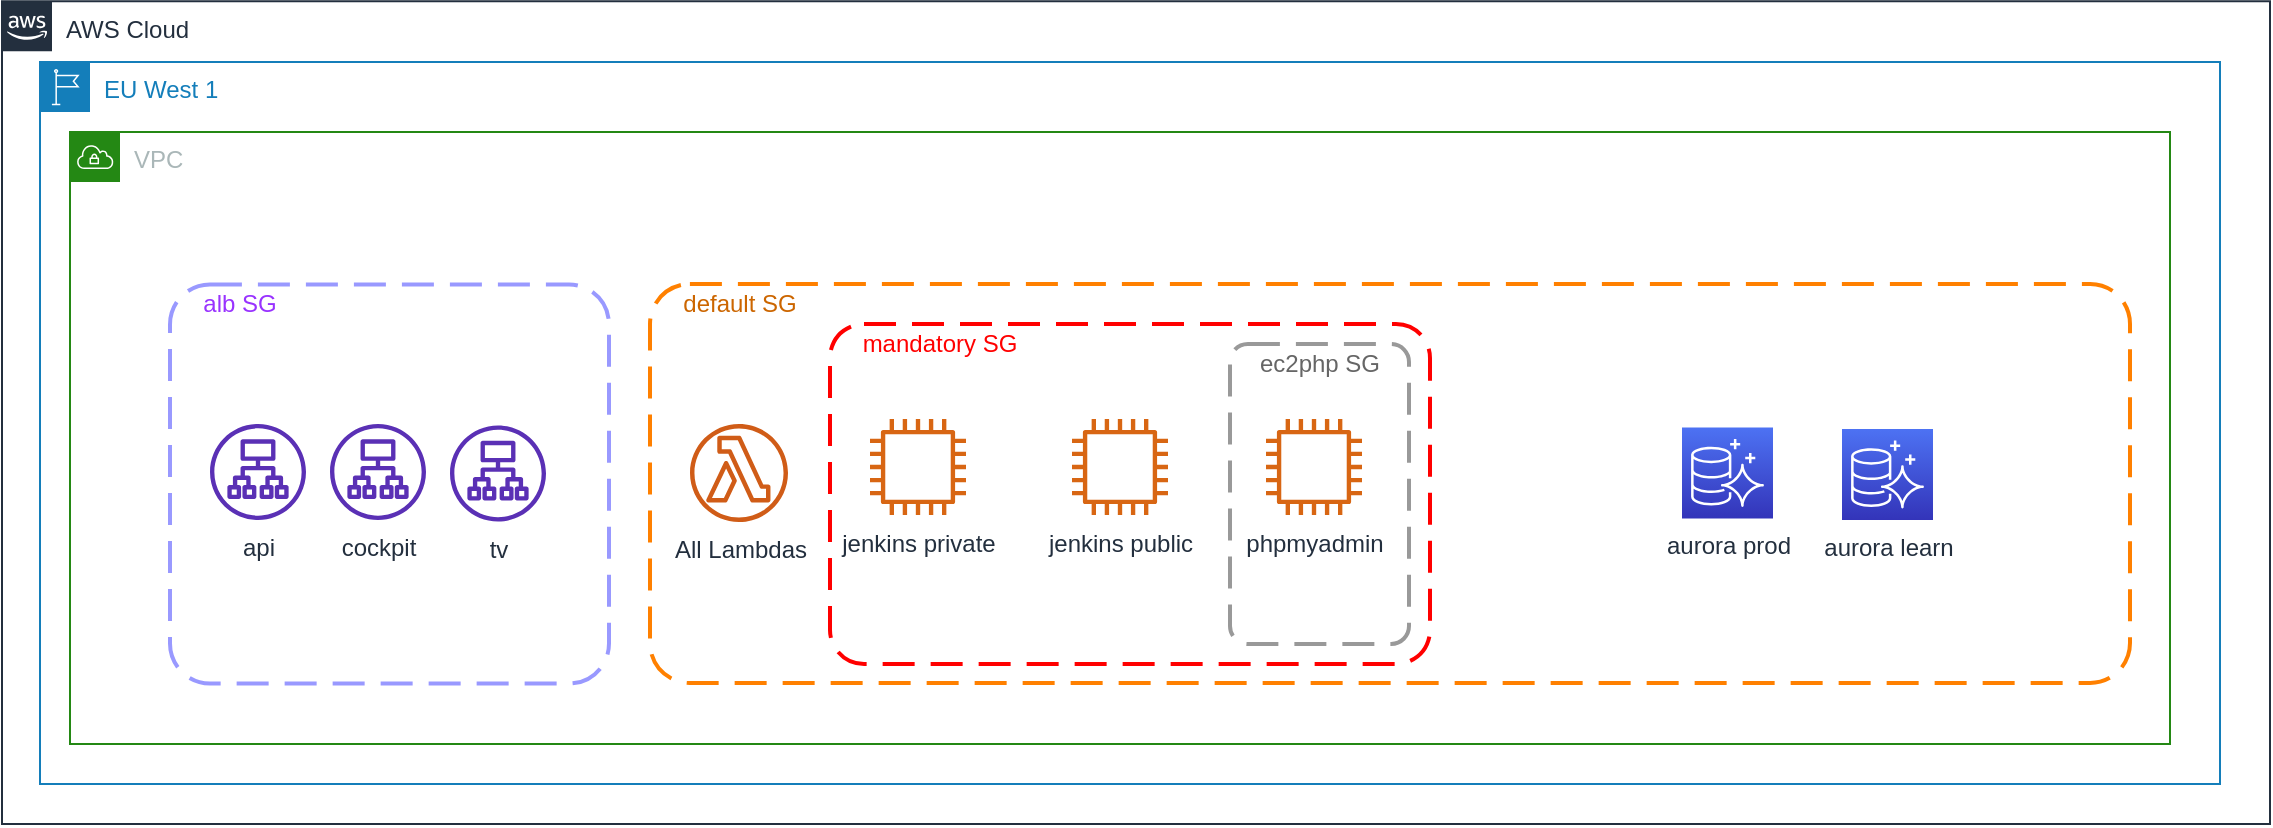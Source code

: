 <mxfile version="13.1.14" type="github">
  <diagram id="aEFkVMET5PTwxxfBcR2b" name="Page-1">
    <mxGraphModel dx="1422" dy="713" grid="1" gridSize="10" guides="1" tooltips="1" connect="1" arrows="1" fold="1" page="1" pageScale="1" pageWidth="1169" pageHeight="827" math="0" shadow="0">
      <root>
        <mxCell id="0" />
        <mxCell id="1" style="locked=1;" parent="0" />
        <mxCell id="e89nOs0fuoiVnZO3WAzN-1" value="VPC" style="points=[[0,0],[0.25,0],[0.5,0],[0.75,0],[1,0],[1,0.25],[1,0.5],[1,0.75],[1,1],[0.75,1],[0.5,1],[0.25,1],[0,1],[0,0.75],[0,0.5],[0,0.25]];outlineConnect=0;gradientColor=none;html=1;whiteSpace=wrap;fontSize=12;fontStyle=0;shape=mxgraph.aws4.group;grIcon=mxgraph.aws4.group_vpc;strokeColor=#248814;fillColor=none;verticalAlign=top;align=left;spacingLeft=30;fontColor=#AAB7B8;dashed=0;" parent="1" vertex="1">
          <mxGeometry x="40" y="84" width="1050" height="306" as="geometry" />
        </mxCell>
        <mxCell id="e89nOs0fuoiVnZO3WAzN-3" value="EU West 1" style="points=[[0,0],[0.25,0],[0.5,0],[0.75,0],[1,0],[1,0.25],[1,0.5],[1,0.75],[1,1],[0.75,1],[0.5,1],[0.25,1],[0,1],[0,0.75],[0,0.5],[0,0.25]];outlineConnect=0;gradientColor=none;html=1;whiteSpace=wrap;fontSize=12;fontStyle=0;shape=mxgraph.aws4.group;grIcon=mxgraph.aws4.group_region;strokeColor=#147EBA;fillColor=none;verticalAlign=top;align=left;spacingLeft=30;fontColor=#147EBA;dashed=0;" parent="1" vertex="1">
          <mxGeometry x="25" y="49" width="1090" height="361" as="geometry" />
        </mxCell>
        <mxCell id="e89nOs0fuoiVnZO3WAzN-2" value="AWS Cloud" style="points=[[0,0],[0.25,0],[0.5,0],[0.75,0],[1,0],[1,0.25],[1,0.5],[1,0.75],[1,1],[0.75,1],[0.5,1],[0.25,1],[0,1],[0,0.75],[0,0.5],[0,0.25]];outlineConnect=0;gradientColor=none;html=1;whiteSpace=wrap;fontSize=12;fontStyle=0;shape=mxgraph.aws4.group;grIcon=mxgraph.aws4.group_aws_cloud_alt;strokeColor=#232F3E;fillColor=none;verticalAlign=top;align=left;spacingLeft=30;fontColor=#232F3E;dashed=0;" parent="1" vertex="1">
          <mxGeometry x="6" y="18.63" width="1134" height="411.37" as="geometry" />
        </mxCell>
        <mxCell id="qSI6APkAeOhi-HgabcQN-1" value="components" style="" parent="0" />
        <mxCell id="qSI6APkAeOhi-HgabcQN-5" value="All Lambdas" style="outlineConnect=0;fontColor=#232F3E;gradientColor=none;fillColor=#D05C17;strokeColor=none;dashed=0;verticalLabelPosition=bottom;verticalAlign=top;align=center;html=1;fontSize=12;fontStyle=0;aspect=fixed;pointerEvents=1;shape=mxgraph.aws4.lambda_function;" vertex="1" parent="qSI6APkAeOhi-HgabcQN-1">
          <mxGeometry x="350" y="230" width="49" height="49" as="geometry" />
        </mxCell>
        <mxCell id="qSI6APkAeOhi-HgabcQN-3" value="tv" style="outlineConnect=0;fontColor=#232F3E;gradientColor=none;fillColor=#5A30B5;strokeColor=none;dashed=0;verticalLabelPosition=bottom;verticalAlign=top;align=center;html=1;fontSize=12;fontStyle=0;aspect=fixed;pointerEvents=1;shape=mxgraph.aws4.application_load_balancer;" vertex="1" parent="qSI6APkAeOhi-HgabcQN-1">
          <mxGeometry x="230" y="230.75" width="48" height="48" as="geometry" />
        </mxCell>
        <mxCell id="qSI6APkAeOhi-HgabcQN-35" value="jenkins private&lt;br&gt;" style="outlineConnect=0;fontColor=#232F3E;gradientColor=none;fillColor=#D86613;strokeColor=none;dashed=0;verticalLabelPosition=bottom;verticalAlign=top;align=center;html=1;fontSize=12;fontStyle=0;aspect=fixed;pointerEvents=1;shape=mxgraph.aws4.instance2;" vertex="1" parent="qSI6APkAeOhi-HgabcQN-1">
          <mxGeometry x="440" y="227.5" width="48" height="48" as="geometry" />
        </mxCell>
        <mxCell id="qSI6APkAeOhi-HgabcQN-36" value="jenkins public" style="outlineConnect=0;fontColor=#232F3E;gradientColor=none;fillColor=#D86613;strokeColor=none;dashed=0;verticalLabelPosition=bottom;verticalAlign=top;align=center;html=1;fontSize=12;fontStyle=0;aspect=fixed;pointerEvents=1;shape=mxgraph.aws4.instance2;" vertex="1" parent="qSI6APkAeOhi-HgabcQN-1">
          <mxGeometry x="541" y="227.5" width="48" height="48" as="geometry" />
        </mxCell>
        <mxCell id="qSI6APkAeOhi-HgabcQN-37" value="phpmyadmin" style="outlineConnect=0;fontColor=#232F3E;gradientColor=none;fillColor=#D86613;strokeColor=none;dashed=0;verticalLabelPosition=bottom;verticalAlign=top;align=center;html=1;fontSize=12;fontStyle=0;aspect=fixed;pointerEvents=1;shape=mxgraph.aws4.instance2;" vertex="1" parent="qSI6APkAeOhi-HgabcQN-1">
          <mxGeometry x="638" y="227.5" width="48" height="48" as="geometry" />
        </mxCell>
        <mxCell id="qSI6APkAeOhi-HgabcQN-38" value="aurora prod" style="outlineConnect=0;fontColor=#232F3E;gradientColor=#4D72F3;gradientDirection=north;fillColor=#3334B9;strokeColor=#ffffff;dashed=0;verticalLabelPosition=bottom;verticalAlign=top;align=center;html=1;fontSize=12;fontStyle=0;aspect=fixed;shape=mxgraph.aws4.resourceIcon;resIcon=mxgraph.aws4.aurora;" vertex="1" parent="qSI6APkAeOhi-HgabcQN-1">
          <mxGeometry x="846" y="231.75" width="45.5" height="45.5" as="geometry" />
        </mxCell>
        <mxCell id="qSI6APkAeOhi-HgabcQN-39" value="aurora learn" style="outlineConnect=0;fontColor=#232F3E;gradientColor=#4D72F3;gradientDirection=north;fillColor=#3334B9;strokeColor=#ffffff;dashed=0;verticalLabelPosition=bottom;verticalAlign=top;align=center;html=1;fontSize=12;fontStyle=0;aspect=fixed;shape=mxgraph.aws4.resourceIcon;resIcon=mxgraph.aws4.aurora;" vertex="1" parent="qSI6APkAeOhi-HgabcQN-1">
          <mxGeometry x="926" y="232.5" width="45.5" height="45.5" as="geometry" />
        </mxCell>
        <mxCell id="qSI6APkAeOhi-HgabcQN-44" value="cockpit" style="outlineConnect=0;fontColor=#232F3E;gradientColor=none;fillColor=#5A30B5;strokeColor=none;dashed=0;verticalLabelPosition=bottom;verticalAlign=top;align=center;html=1;fontSize=12;fontStyle=0;aspect=fixed;pointerEvents=1;shape=mxgraph.aws4.application_load_balancer;" vertex="1" parent="qSI6APkAeOhi-HgabcQN-1">
          <mxGeometry x="170" y="230" width="48" height="48" as="geometry" />
        </mxCell>
        <mxCell id="qSI6APkAeOhi-HgabcQN-45" value="api" style="outlineConnect=0;fontColor=#232F3E;gradientColor=none;fillColor=#5A30B5;strokeColor=none;dashed=0;verticalLabelPosition=bottom;verticalAlign=top;align=center;html=1;fontSize=12;fontStyle=0;aspect=fixed;pointerEvents=1;shape=mxgraph.aws4.application_load_balancer;" vertex="1" parent="qSI6APkAeOhi-HgabcQN-1">
          <mxGeometry x="110" y="230" width="48" height="48" as="geometry" />
        </mxCell>
        <mxCell id="qSI6APkAeOhi-HgabcQN-2" value="sg now prod" style="" parent="0" />
        <mxCell id="qSI6APkAeOhi-HgabcQN-29" value="" style="rounded=1;arcSize=10;dashed=1;strokeColor=#FF8000;fillColor=none;gradientColor=none;dashPattern=8 4;strokeWidth=2;" vertex="1" parent="qSI6APkAeOhi-HgabcQN-2">
          <mxGeometry x="330" y="160" width="740" height="199.5" as="geometry" />
        </mxCell>
        <mxCell id="qSI6APkAeOhi-HgabcQN-34" value="" style="rounded=1;arcSize=10;dashed=1;strokeColor=#ff0000;fillColor=none;gradientColor=none;dashPattern=8 4;strokeWidth=2;" vertex="1" parent="qSI6APkAeOhi-HgabcQN-2">
          <mxGeometry x="420" y="180" width="300" height="170" as="geometry" />
        </mxCell>
        <mxCell id="qSI6APkAeOhi-HgabcQN-30" value="" style="rounded=1;arcSize=10;dashed=1;strokeColor=#9999FF;fillColor=none;gradientColor=none;dashPattern=8 4;strokeWidth=2;" vertex="1" parent="qSI6APkAeOhi-HgabcQN-2">
          <mxGeometry x="90" y="160.25" width="219.5" height="199.5" as="geometry" />
        </mxCell>
        <mxCell id="qSI6APkAeOhi-HgabcQN-31" value="default SG" style="text;html=1;strokeColor=none;fillColor=none;align=center;verticalAlign=middle;whiteSpace=wrap;rounded=0;fontColor=#CC6600;" vertex="1" parent="qSI6APkAeOhi-HgabcQN-2">
          <mxGeometry x="340" y="160" width="70" height="20" as="geometry" />
        </mxCell>
        <mxCell id="qSI6APkAeOhi-HgabcQN-32" value="mandatory SG" style="text;html=1;strokeColor=none;fillColor=none;align=center;verticalAlign=middle;whiteSpace=wrap;rounded=0;fontColor=#FF0000;" vertex="1" parent="qSI6APkAeOhi-HgabcQN-2">
          <mxGeometry x="425" y="180.25" width="100" height="20" as="geometry" />
        </mxCell>
        <mxCell id="qSI6APkAeOhi-HgabcQN-33" value="alb SG" style="text;html=1;strokeColor=none;fillColor=none;align=center;verticalAlign=middle;whiteSpace=wrap;rounded=0;fontColor=#9933FF;" vertex="1" parent="qSI6APkAeOhi-HgabcQN-2">
          <mxGeometry x="100" y="160.25" width="50" height="20" as="geometry" />
        </mxCell>
        <mxCell id="qSI6APkAeOhi-HgabcQN-40" value="" style="rounded=1;arcSize=10;dashed=1;strokeColor=#999999;fillColor=none;gradientColor=none;dashPattern=8 4;strokeWidth=2;" vertex="1" parent="qSI6APkAeOhi-HgabcQN-2">
          <mxGeometry x="620" y="190" width="89.5" height="150" as="geometry" />
        </mxCell>
        <mxCell id="qSI6APkAeOhi-HgabcQN-43" value="ec2php SG" style="text;html=1;strokeColor=none;fillColor=none;align=center;verticalAlign=middle;whiteSpace=wrap;rounded=0;fontColor=#666666;" vertex="1" parent="qSI6APkAeOhi-HgabcQN-2">
          <mxGeometry x="629.75" y="190" width="70" height="20" as="geometry" />
        </mxCell>
        <mxCell id="qSI6APkAeOhi-HgabcQN-56" value="non prod extras" parent="0" visible="0" />
        <mxCell id="qSI6APkAeOhi-HgabcQN-47" value="sg now non-prod" style="" visible="0" parent="0" />
        <mxCell id="qSI6APkAeOhi-HgabcQN-48" value="" style="rounded=1;arcSize=10;dashed=1;strokeColor=#FF8000;fillColor=none;gradientColor=none;dashPattern=8 4;strokeWidth=2;" vertex="1" parent="qSI6APkAeOhi-HgabcQN-47">
          <mxGeometry x="330" y="160" width="710" height="199.5" as="geometry" />
        </mxCell>
        <mxCell id="qSI6APkAeOhi-HgabcQN-49" value="" style="rounded=1;arcSize=10;dashed=1;strokeColor=#ff0000;fillColor=none;gradientColor=none;dashPattern=8 4;strokeWidth=2;" vertex="1" parent="qSI6APkAeOhi-HgabcQN-47">
          <mxGeometry x="420" y="180" width="440" height="170" as="geometry" />
        </mxCell>
        <mxCell id="qSI6APkAeOhi-HgabcQN-50" value="" style="rounded=1;arcSize=10;dashed=1;strokeColor=#9999FF;fillColor=none;gradientColor=none;dashPattern=8 4;strokeWidth=2;" vertex="1" parent="qSI6APkAeOhi-HgabcQN-47">
          <mxGeometry x="90" y="160.25" width="219.5" height="199.5" as="geometry" />
        </mxCell>
        <mxCell id="qSI6APkAeOhi-HgabcQN-51" value="default SG" style="text;html=1;strokeColor=none;fillColor=none;align=center;verticalAlign=middle;whiteSpace=wrap;rounded=0;fontColor=#CC6600;" vertex="1" parent="qSI6APkAeOhi-HgabcQN-47">
          <mxGeometry x="340" y="160" width="70" height="20" as="geometry" />
        </mxCell>
        <mxCell id="qSI6APkAeOhi-HgabcQN-52" value="mandatory SG" style="text;html=1;strokeColor=none;fillColor=none;align=center;verticalAlign=middle;whiteSpace=wrap;rounded=0;fontColor=#FF0000;" vertex="1" parent="qSI6APkAeOhi-HgabcQN-47">
          <mxGeometry x="425" y="180.25" width="100" height="20" as="geometry" />
        </mxCell>
        <mxCell id="qSI6APkAeOhi-HgabcQN-53" value="alb SG" style="text;html=1;strokeColor=none;fillColor=none;align=center;verticalAlign=middle;whiteSpace=wrap;rounded=0;fontColor=#9933FF;" vertex="1" parent="qSI6APkAeOhi-HgabcQN-47">
          <mxGeometry x="100" y="160.25" width="50" height="20" as="geometry" />
        </mxCell>
        <mxCell id="qSI6APkAeOhi-HgabcQN-54" value="" style="rounded=1;arcSize=10;dashed=1;strokeColor=#999999;fillColor=none;gradientColor=none;dashPattern=8 4;strokeWidth=2;" vertex="1" parent="qSI6APkAeOhi-HgabcQN-47">
          <mxGeometry x="620" y="190" width="89.5" height="150" as="geometry" />
        </mxCell>
        <mxCell id="qSI6APkAeOhi-HgabcQN-55" value="ec2php SG" style="text;html=1;strokeColor=none;fillColor=none;align=center;verticalAlign=middle;whiteSpace=wrap;rounded=0;fontColor=#666666;" vertex="1" parent="qSI6APkAeOhi-HgabcQN-47">
          <mxGeometry x="629.75" y="190" width="70" height="20" as="geometry" />
        </mxCell>
        <mxCell id="qSI6APkAeOhi-HgabcQN-57" value="" style="rounded=1;arcSize=10;dashed=1;strokeColor=#999999;fillColor=none;gradientColor=none;dashPattern=8 4;strokeWidth=2;" vertex="1" parent="qSI6APkAeOhi-HgabcQN-47">
          <mxGeometry x="750" y="190" width="89.5" height="150" as="geometry" />
        </mxCell>
      </root>
    </mxGraphModel>
  </diagram>
</mxfile>
